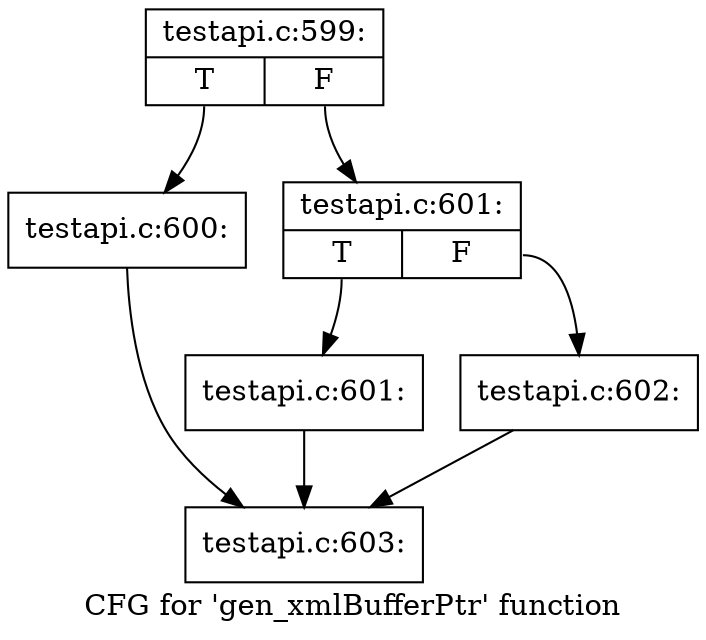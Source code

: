 digraph "CFG for 'gen_xmlBufferPtr' function" {
	label="CFG for 'gen_xmlBufferPtr' function";

	Node0x41121d0 [shape=record,label="{testapi.c:599:|{<s0>T|<s1>F}}"];
	Node0x41121d0:s0 -> Node0x41e1480;
	Node0x41121d0:s1 -> Node0x41e8c70;
	Node0x41e1480 [shape=record,label="{testapi.c:600:}"];
	Node0x41e1480 -> Node0x411b2a0;
	Node0x41e8c70 [shape=record,label="{testapi.c:601:|{<s0>T|<s1>F}}"];
	Node0x41e8c70:s0 -> Node0x41e9650;
	Node0x41e8c70:s1 -> Node0x41e9960;
	Node0x41e9650 [shape=record,label="{testapi.c:601:}"];
	Node0x41e9650 -> Node0x411b2a0;
	Node0x41e9960 [shape=record,label="{testapi.c:602:}"];
	Node0x41e9960 -> Node0x411b2a0;
	Node0x411b2a0 [shape=record,label="{testapi.c:603:}"];
}
